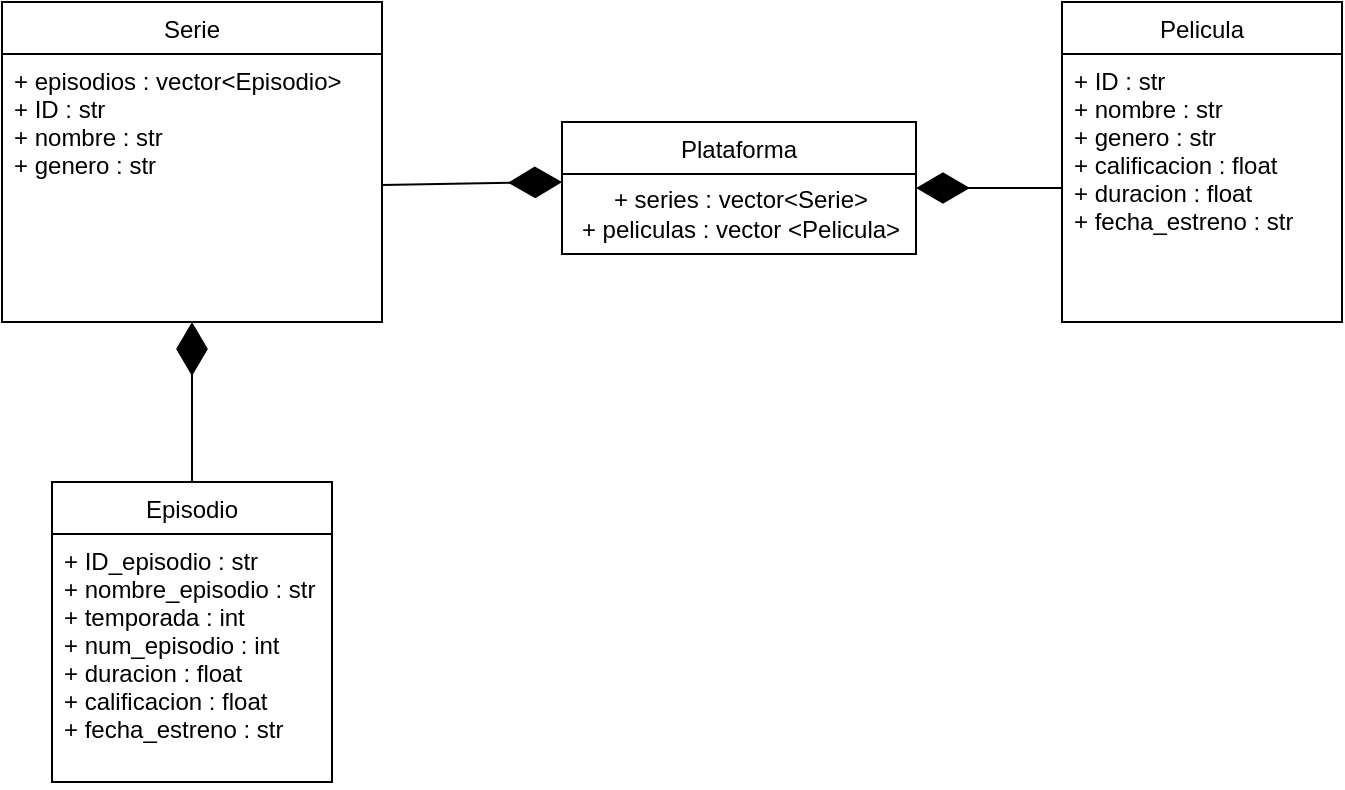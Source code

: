 <mxfile>
    <diagram id="g9YnP-U1NJViCF15-zai" name="Página-1">
        <mxGraphModel dx="701" dy="440" grid="1" gridSize="10" guides="1" tooltips="1" connect="1" arrows="1" fold="1" page="1" pageScale="1" pageWidth="850" pageHeight="1100" math="0" shadow="0">
            <root>
                <mxCell id="0"/>
                <mxCell id="1" parent="0"/>
                <mxCell id="11" value="Serie" style="swimlane;fontStyle=0;childLayout=stackLayout;horizontal=1;startSize=26;fillColor=none;horizontalStack=0;resizeParent=1;resizeParentMax=0;resizeLast=0;collapsible=1;marginBottom=0;" parent="1" vertex="1">
                    <mxGeometry x="120" y="110" width="190" height="160" as="geometry"/>
                </mxCell>
                <mxCell id="12" value="+ episodios : vector&lt;Episodio&gt;&#10;+ ID : str&#10;+ nombre : str&#10;+ genero : str" style="text;strokeColor=none;fillColor=none;align=left;verticalAlign=top;spacingLeft=4;spacingRight=4;overflow=hidden;rotatable=0;points=[[0,0.5],[1,0.5]];portConstraint=eastwest;" parent="11" vertex="1">
                    <mxGeometry y="26" width="190" height="134" as="geometry"/>
                </mxCell>
                <mxCell id="15" value="Episodio" style="swimlane;fontStyle=0;childLayout=stackLayout;horizontal=1;startSize=26;fillColor=none;horizontalStack=0;resizeParent=1;resizeParentMax=0;resizeLast=0;collapsible=1;marginBottom=0;" parent="1" vertex="1">
                    <mxGeometry x="145" y="350" width="140" height="150" as="geometry"/>
                </mxCell>
                <mxCell id="16" value="+ ID_episodio : str&#10;+ nombre_episodio : str&#10;+ temporada : int&#10;+ num_episodio : int&#10;+ duracion : float&#10;+ calificacion : float&#10;+ fecha_estreno : str" style="text;strokeColor=none;fillColor=none;align=left;verticalAlign=top;spacingLeft=4;spacingRight=4;overflow=hidden;rotatable=0;points=[[0,0.5],[1,0.5]];portConstraint=eastwest;" parent="15" vertex="1">
                    <mxGeometry y="26" width="140" height="124" as="geometry"/>
                </mxCell>
                <mxCell id="19" value="" style="endArrow=diamondThin;endFill=1;endSize=24;html=1;exitX=0.5;exitY=0;exitDx=0;exitDy=0;" parent="1" source="15" edge="1">
                    <mxGeometry width="160" relative="1" as="geometry">
                        <mxPoint x="330" y="360" as="sourcePoint"/>
                        <mxPoint x="215" y="270" as="targetPoint"/>
                    </mxGeometry>
                </mxCell>
                <mxCell id="23" value="Plataforma" style="swimlane;fontStyle=0;childLayout=stackLayout;horizontal=1;startSize=26;fillColor=none;horizontalStack=0;resizeParent=1;resizeParentMax=0;resizeLast=0;collapsible=1;marginBottom=0;" parent="1" vertex="1">
                    <mxGeometry x="400" y="170" width="177" height="66" as="geometry"/>
                </mxCell>
                <mxCell id="27" value="+ series : vector&amp;lt;Serie&amp;gt;&lt;br&gt;+ peliculas : vector &amp;lt;Pelicula&amp;gt;" style="text;html=1;align=center;verticalAlign=middle;resizable=0;points=[];autosize=1;strokeColor=none;fillColor=none;" parent="23" vertex="1">
                    <mxGeometry y="26" width="177" height="40" as="geometry"/>
                </mxCell>
                <mxCell id="13" value="Pelicula" style="swimlane;fontStyle=0;childLayout=stackLayout;horizontal=1;startSize=26;fillColor=none;horizontalStack=0;resizeParent=1;resizeParentMax=0;resizeLast=0;collapsible=1;marginBottom=0;" parent="1" vertex="1">
                    <mxGeometry x="650" y="110" width="140" height="160" as="geometry"/>
                </mxCell>
                <mxCell id="14" value="+ ID : str&#10;+ nombre : str&#10;+ genero : str&#10;+ calificacion : float&#10;+ duracion : float&#10;+ fecha_estreno : str" style="text;strokeColor=none;fillColor=none;align=left;verticalAlign=top;spacingLeft=4;spacingRight=4;overflow=hidden;rotatable=0;points=[[0,0.5],[1,0.5]];portConstraint=eastwest;" parent="13" vertex="1">
                    <mxGeometry y="26" width="140" height="134" as="geometry"/>
                </mxCell>
                <mxCell id="25" value="" style="endArrow=diamondThin;endFill=1;endSize=24;html=1;" parent="1" source="12" edge="1">
                    <mxGeometry width="160" relative="1" as="geometry">
                        <mxPoint x="225" y="360" as="sourcePoint"/>
                        <mxPoint x="400" y="200" as="targetPoint"/>
                    </mxGeometry>
                </mxCell>
                <mxCell id="28" value="" style="endArrow=diamondThin;endFill=1;endSize=24;html=1;exitX=0;exitY=0.5;exitDx=0;exitDy=0;entryX=1;entryY=0.5;entryDx=0;entryDy=0;" parent="1" source="14" target="23" edge="1">
                    <mxGeometry width="160" relative="1" as="geometry">
                        <mxPoint x="225" y="360" as="sourcePoint"/>
                        <mxPoint x="223.67" y="275.712" as="targetPoint"/>
                    </mxGeometry>
                </mxCell>
            </root>
        </mxGraphModel>
    </diagram>
</mxfile>